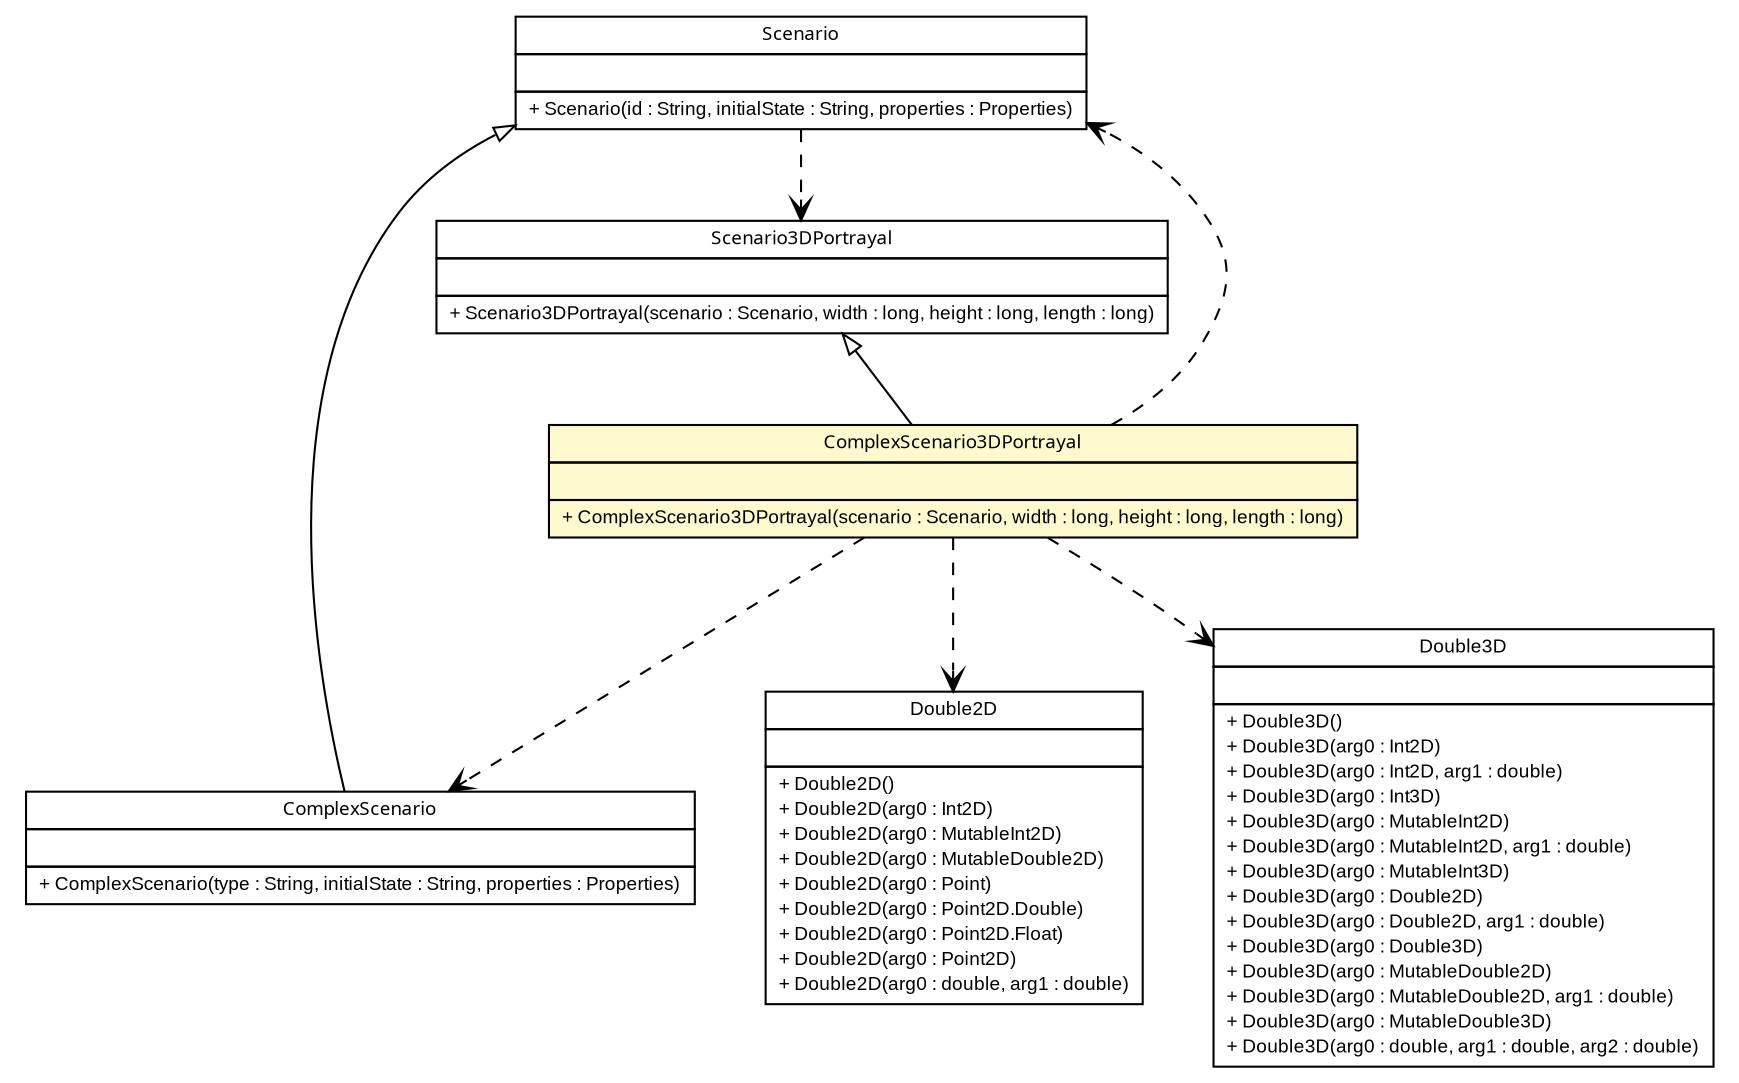 #!/usr/local/bin/dot
#
# Class diagram 
# Generated by UMLGraph version 5.1 (http://www.umlgraph.org/)
#

digraph G {
	edge [fontname="arial",fontsize=10,labelfontname="arial",labelfontsize=10];
	node [fontname="arial",fontsize=10,shape=plaintext];
	nodesep=0.25;
	ranksep=0.5;
	// es.upm.dit.gsi.shanks.model.scenario.Scenario
	c7231 [label=<<table title="es.upm.dit.gsi.shanks.model.scenario.Scenario" border="0" cellborder="1" cellspacing="0" cellpadding="2" port="p" href="../Scenario.html">
		<tr><td><table border="0" cellspacing="0" cellpadding="1">
<tr><td align="center" balign="center"><font face="ariali"> Scenario </font></td></tr>
		</table></td></tr>
		<tr><td><table border="0" cellspacing="0" cellpadding="1">
<tr><td align="left" balign="left">  </td></tr>
		</table></td></tr>
		<tr><td><table border="0" cellspacing="0" cellpadding="1">
<tr><td align="left" balign="left"> + Scenario(id : String, initialState : String, properties : Properties) </td></tr>
		</table></td></tr>
		</table>>, fontname="arial", fontcolor="black", fontsize=9.0];
	// es.upm.dit.gsi.shanks.model.scenario.ComplexScenario
	c7232 [label=<<table title="es.upm.dit.gsi.shanks.model.scenario.ComplexScenario" border="0" cellborder="1" cellspacing="0" cellpadding="2" port="p" href="../ComplexScenario.html">
		<tr><td><table border="0" cellspacing="0" cellpadding="1">
<tr><td align="center" balign="center"><font face="ariali"> ComplexScenario </font></td></tr>
		</table></td></tr>
		<tr><td><table border="0" cellspacing="0" cellpadding="1">
<tr><td align="left" balign="left">  </td></tr>
		</table></td></tr>
		<tr><td><table border="0" cellspacing="0" cellpadding="1">
<tr><td align="left" balign="left"> + ComplexScenario(type : String, initialState : String, properties : Properties) </td></tr>
		</table></td></tr>
		</table>>, fontname="arial", fontcolor="black", fontsize=9.0];
	// es.upm.dit.gsi.shanks.model.scenario.portrayal.Scenario3DPortrayal
	c7240 [label=<<table title="es.upm.dit.gsi.shanks.model.scenario.portrayal.Scenario3DPortrayal" border="0" cellborder="1" cellspacing="0" cellpadding="2" port="p" href="./Scenario3DPortrayal.html">
		<tr><td><table border="0" cellspacing="0" cellpadding="1">
<tr><td align="center" balign="center"><font face="ariali"> Scenario3DPortrayal </font></td></tr>
		</table></td></tr>
		<tr><td><table border="0" cellspacing="0" cellpadding="1">
<tr><td align="left" balign="left">  </td></tr>
		</table></td></tr>
		<tr><td><table border="0" cellspacing="0" cellpadding="1">
<tr><td align="left" balign="left"> + Scenario3DPortrayal(scenario : Scenario, width : long, height : long, length : long) </td></tr>
		</table></td></tr>
		</table>>, fontname="arial", fontcolor="black", fontsize=9.0];
	// es.upm.dit.gsi.shanks.model.scenario.portrayal.ComplexScenario3DPortrayal
	c7242 [label=<<table title="es.upm.dit.gsi.shanks.model.scenario.portrayal.ComplexScenario3DPortrayal" border="0" cellborder="1" cellspacing="0" cellpadding="2" port="p" bgcolor="lemonChiffon" href="./ComplexScenario3DPortrayal.html">
		<tr><td><table border="0" cellspacing="0" cellpadding="1">
<tr><td align="center" balign="center"><font face="ariali"> ComplexScenario3DPortrayal </font></td></tr>
		</table></td></tr>
		<tr><td><table border="0" cellspacing="0" cellpadding="1">
<tr><td align="left" balign="left">  </td></tr>
		</table></td></tr>
		<tr><td><table border="0" cellspacing="0" cellpadding="1">
<tr><td align="left" balign="left"> + ComplexScenario3DPortrayal(scenario : Scenario, width : long, height : long, length : long) </td></tr>
		</table></td></tr>
		</table>>, fontname="arial", fontcolor="black", fontsize=9.0];
	//es.upm.dit.gsi.shanks.model.scenario.ComplexScenario extends es.upm.dit.gsi.shanks.model.scenario.Scenario
	c7231:p -> c7232:p [dir=back,arrowtail=empty];
	//es.upm.dit.gsi.shanks.model.scenario.portrayal.ComplexScenario3DPortrayal extends es.upm.dit.gsi.shanks.model.scenario.portrayal.Scenario3DPortrayal
	c7240:p -> c7242:p [dir=back,arrowtail=empty];
	// es.upm.dit.gsi.shanks.model.scenario.Scenario DEPEND es.upm.dit.gsi.shanks.model.scenario.portrayal.Scenario3DPortrayal
	c7231:p -> c7240:p [taillabel="", label="", headlabel="", fontname="arial", fontcolor="black", fontsize=10.0, color="black", arrowhead=open, style=dashed];
	// es.upm.dit.gsi.shanks.model.scenario.portrayal.ComplexScenario3DPortrayal DEPEND es.upm.dit.gsi.shanks.model.scenario.ComplexScenario
	c7242:p -> c7232:p [taillabel="", label="", headlabel="", fontname="arial", fontcolor="black", fontsize=10.0, color="black", arrowhead=open, style=dashed];
	// es.upm.dit.gsi.shanks.model.scenario.portrayal.ComplexScenario3DPortrayal DEPEND sim.util.Double2D
	c7242:p -> c7257:p [taillabel="", label="", headlabel="", fontname="arial", fontcolor="black", fontsize=10.0, color="black", arrowhead=open, style=dashed];
	// es.upm.dit.gsi.shanks.model.scenario.portrayal.ComplexScenario3DPortrayal DEPEND es.upm.dit.gsi.shanks.model.scenario.Scenario
	c7242:p -> c7231:p [taillabel="", label="", headlabel="", fontname="arial", fontcolor="black", fontsize=10.0, color="black", arrowhead=open, style=dashed];
	// es.upm.dit.gsi.shanks.model.scenario.portrayal.ComplexScenario3DPortrayal DEPEND sim.util.Double3D
	c7242:p -> c7258:p [taillabel="", label="", headlabel="", fontname="arial", fontcolor="black", fontsize=10.0, color="black", arrowhead=open, style=dashed];
	// sim.util.Double2D
	c7257 [label=<<table title="sim.util.Double2D" border="0" cellborder="1" cellspacing="0" cellpadding="2" port="p" href="http://java.sun.com/j2se/1.4.2/docs/api/sim/util/Double2D.html">
		<tr><td><table border="0" cellspacing="0" cellpadding="1">
<tr><td align="center" balign="center"> Double2D </td></tr>
		</table></td></tr>
		<tr><td><table border="0" cellspacing="0" cellpadding="1">
<tr><td align="left" balign="left">  </td></tr>
		</table></td></tr>
		<tr><td><table border="0" cellspacing="0" cellpadding="1">
<tr><td align="left" balign="left"> + Double2D() </td></tr>
<tr><td align="left" balign="left"> + Double2D(arg0 : Int2D) </td></tr>
<tr><td align="left" balign="left"> + Double2D(arg0 : MutableInt2D) </td></tr>
<tr><td align="left" balign="left"> + Double2D(arg0 : MutableDouble2D) </td></tr>
<tr><td align="left" balign="left"> + Double2D(arg0 : Point) </td></tr>
<tr><td align="left" balign="left"> + Double2D(arg0 : Point2D.Double) </td></tr>
<tr><td align="left" balign="left"> + Double2D(arg0 : Point2D.Float) </td></tr>
<tr><td align="left" balign="left"> + Double2D(arg0 : Point2D) </td></tr>
<tr><td align="left" balign="left"> + Double2D(arg0 : double, arg1 : double) </td></tr>
		</table></td></tr>
		</table>>, fontname="arial", fontcolor="black", fontsize=9.0];
	// sim.util.Double3D
	c7258 [label=<<table title="sim.util.Double3D" border="0" cellborder="1" cellspacing="0" cellpadding="2" port="p" href="http://java.sun.com/j2se/1.4.2/docs/api/sim/util/Double3D.html">
		<tr><td><table border="0" cellspacing="0" cellpadding="1">
<tr><td align="center" balign="center"> Double3D </td></tr>
		</table></td></tr>
		<tr><td><table border="0" cellspacing="0" cellpadding="1">
<tr><td align="left" balign="left">  </td></tr>
		</table></td></tr>
		<tr><td><table border="0" cellspacing="0" cellpadding="1">
<tr><td align="left" balign="left"> + Double3D() </td></tr>
<tr><td align="left" balign="left"> + Double3D(arg0 : Int2D) </td></tr>
<tr><td align="left" balign="left"> + Double3D(arg0 : Int2D, arg1 : double) </td></tr>
<tr><td align="left" balign="left"> + Double3D(arg0 : Int3D) </td></tr>
<tr><td align="left" balign="left"> + Double3D(arg0 : MutableInt2D) </td></tr>
<tr><td align="left" balign="left"> + Double3D(arg0 : MutableInt2D, arg1 : double) </td></tr>
<tr><td align="left" balign="left"> + Double3D(arg0 : MutableInt3D) </td></tr>
<tr><td align="left" balign="left"> + Double3D(arg0 : Double2D) </td></tr>
<tr><td align="left" balign="left"> + Double3D(arg0 : Double2D, arg1 : double) </td></tr>
<tr><td align="left" balign="left"> + Double3D(arg0 : Double3D) </td></tr>
<tr><td align="left" balign="left"> + Double3D(arg0 : MutableDouble2D) </td></tr>
<tr><td align="left" balign="left"> + Double3D(arg0 : MutableDouble2D, arg1 : double) </td></tr>
<tr><td align="left" balign="left"> + Double3D(arg0 : MutableDouble3D) </td></tr>
<tr><td align="left" balign="left"> + Double3D(arg0 : double, arg1 : double, arg2 : double) </td></tr>
		</table></td></tr>
		</table>>, fontname="arial", fontcolor="black", fontsize=9.0];
}

